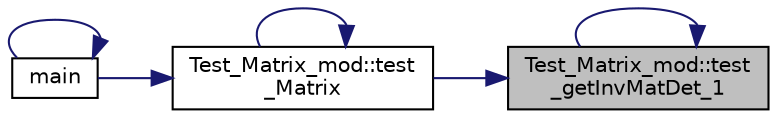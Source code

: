 digraph "Test_Matrix_mod::test_getInvMatDet_1"
{
 // LATEX_PDF_SIZE
  edge [fontname="Helvetica",fontsize="10",labelfontname="Helvetica",labelfontsize="10"];
  node [fontname="Helvetica",fontsize="10",shape=record];
  rankdir="RL";
  Node1 [label="Test_Matrix_mod::test\l_getInvMatDet_1",height=0.2,width=0.4,color="black", fillcolor="grey75", style="filled", fontcolor="black",tooltip=" "];
  Node1 -> Node1 [dir="back",color="midnightblue",fontsize="10",style="solid"];
  Node1 -> Node2 [dir="back",color="midnightblue",fontsize="10",style="solid"];
  Node2 [label="Test_Matrix_mod::test\l_Matrix",height=0.2,width=0.4,color="black", fillcolor="white", style="filled",URL="$namespaceTest__Matrix__mod.html#a161e4fab14dcb86026d3f0de3fc5658d",tooltip=" "];
  Node2 -> Node3 [dir="back",color="midnightblue",fontsize="10",style="solid"];
  Node3 [label="main",height=0.2,width=0.4,color="black", fillcolor="white", style="filled",URL="$main_8f90.html#a8ec2266d83cd6c0b762cbcbc92c0af3d",tooltip="This is main entry to the tests of the ParaMonte kernel library."];
  Node3 -> Node3 [dir="back",color="midnightblue",fontsize="10",style="solid"];
  Node2 -> Node2 [dir="back",color="midnightblue",fontsize="10",style="solid"];
}
